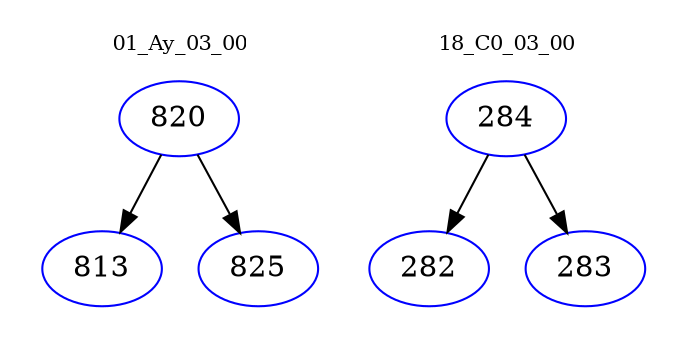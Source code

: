 digraph{
subgraph cluster_0 {
color = white
label = "01_Ay_03_00";
fontsize=10;
T0_820 [label="820", color="blue"]
T0_820 -> T0_813 [color="black"]
T0_813 [label="813", color="blue"]
T0_820 -> T0_825 [color="black"]
T0_825 [label="825", color="blue"]
}
subgraph cluster_1 {
color = white
label = "18_C0_03_00";
fontsize=10;
T1_284 [label="284", color="blue"]
T1_284 -> T1_282 [color="black"]
T1_282 [label="282", color="blue"]
T1_284 -> T1_283 [color="black"]
T1_283 [label="283", color="blue"]
}
}
